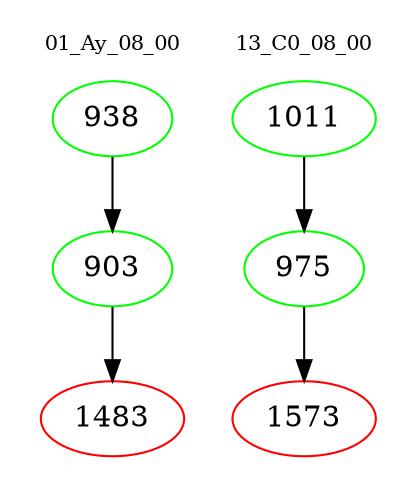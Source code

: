digraph{
subgraph cluster_0 {
color = white
label = "01_Ay_08_00";
fontsize=10;
T0_938 [label="938", color="green"]
T0_938 -> T0_903 [color="black"]
T0_903 [label="903", color="green"]
T0_903 -> T0_1483 [color="black"]
T0_1483 [label="1483", color="red"]
}
subgraph cluster_1 {
color = white
label = "13_C0_08_00";
fontsize=10;
T1_1011 [label="1011", color="green"]
T1_1011 -> T1_975 [color="black"]
T1_975 [label="975", color="green"]
T1_975 -> T1_1573 [color="black"]
T1_1573 [label="1573", color="red"]
}
}
